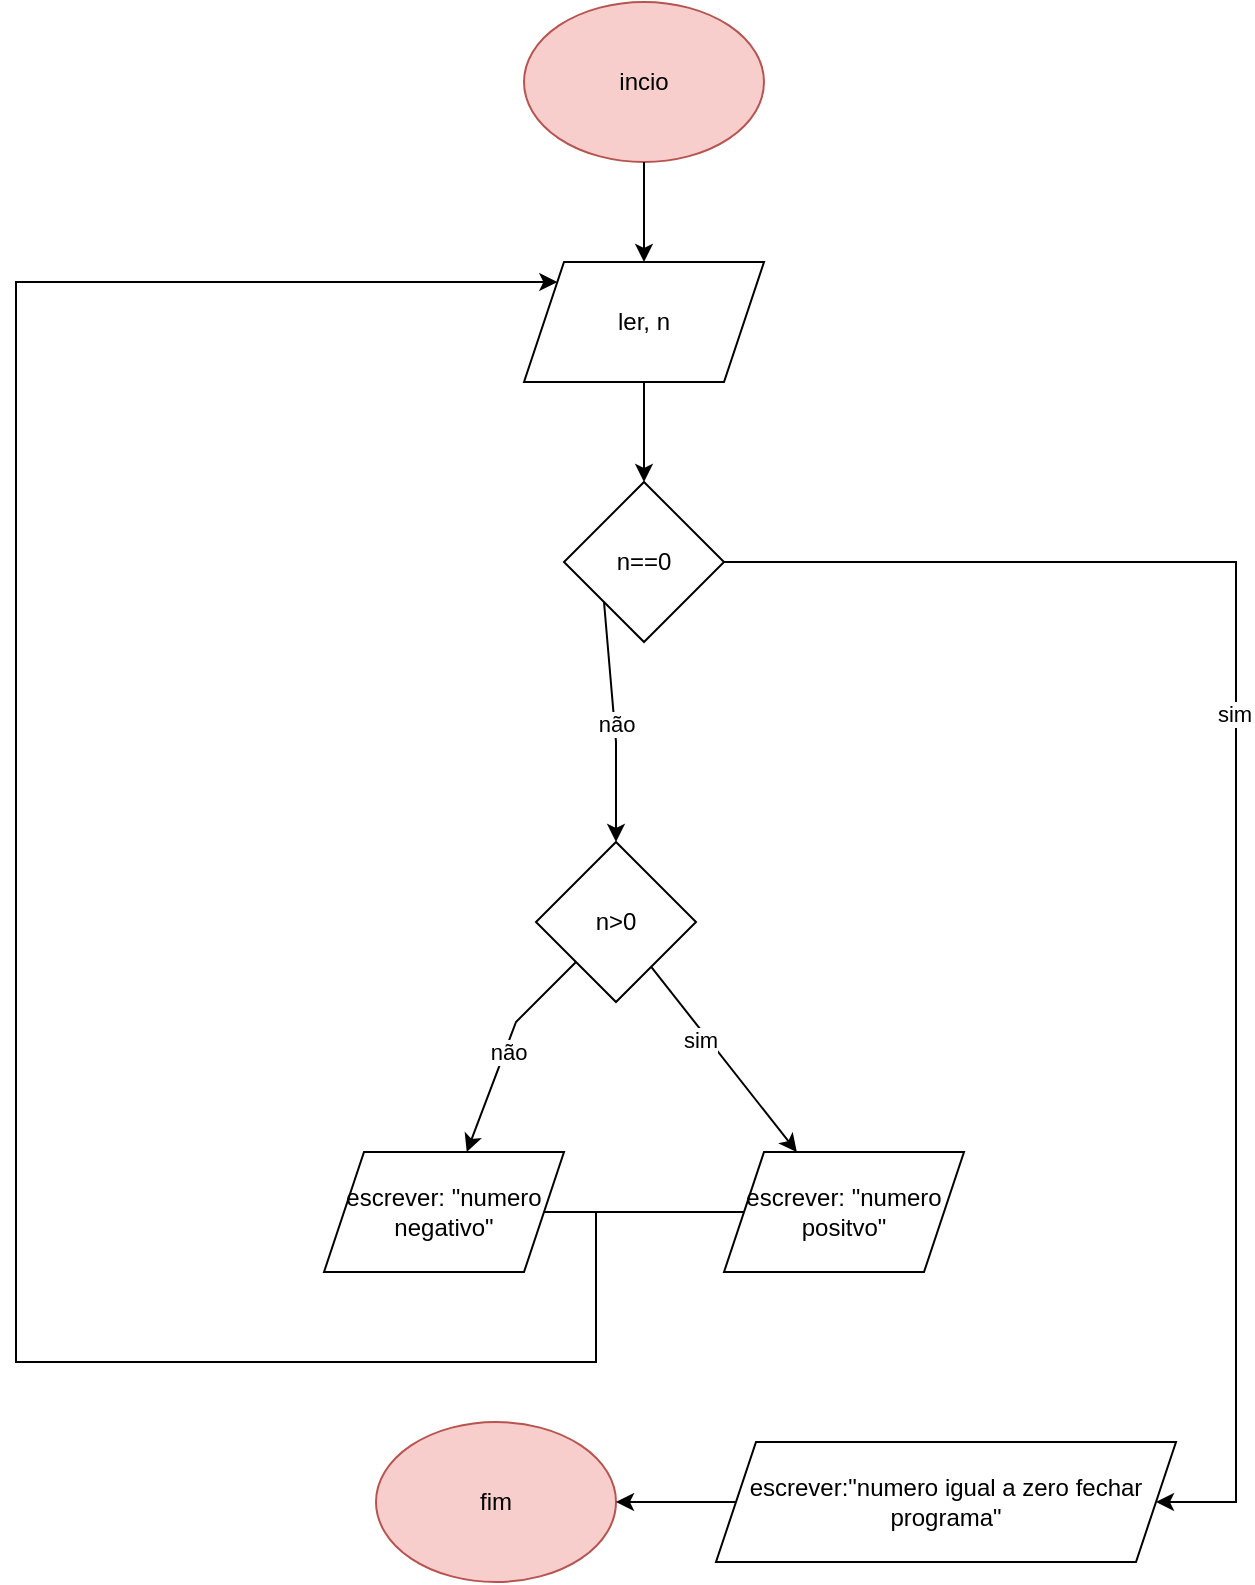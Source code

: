 <mxfile version="28.2.4">
  <diagram name="Página-1" id="WQuPz8MqfORhZxJELloB">
    <mxGraphModel dx="1442" dy="786" grid="1" gridSize="10" guides="1" tooltips="1" connect="1" arrows="1" fold="1" page="1" pageScale="1" pageWidth="827" pageHeight="1169" math="0" shadow="0">
      <root>
        <mxCell id="0" />
        <mxCell id="1" parent="0" />
        <mxCell id="r8Zv6hunY8uoPt3Wax16-78" value="incio" style="ellipse;whiteSpace=wrap;html=1;fillColor=#f8cecc;strokeColor=#b85450;" vertex="1" parent="1">
          <mxGeometry x="354" y="10" width="120" height="80" as="geometry" />
        </mxCell>
        <mxCell id="r8Zv6hunY8uoPt3Wax16-79" value="fim" style="ellipse;whiteSpace=wrap;html=1;fillColor=#f8cecc;strokeColor=#b85450;" vertex="1" parent="1">
          <mxGeometry x="280" y="720" width="120" height="80" as="geometry" />
        </mxCell>
        <mxCell id="r8Zv6hunY8uoPt3Wax16-80" value="ler, n" style="shape=parallelogram;perimeter=parallelogramPerimeter;whiteSpace=wrap;html=1;fixedSize=1;" vertex="1" parent="1">
          <mxGeometry x="354" y="140" width="120" height="60" as="geometry" />
        </mxCell>
        <mxCell id="r8Zv6hunY8uoPt3Wax16-81" value="" style="endArrow=classic;html=1;rounded=0;" edge="1" parent="1" source="r8Zv6hunY8uoPt3Wax16-78" target="r8Zv6hunY8uoPt3Wax16-80">
          <mxGeometry width="50" height="50" relative="1" as="geometry">
            <mxPoint x="410" y="130" as="sourcePoint" />
            <mxPoint x="460" y="80" as="targetPoint" />
          </mxGeometry>
        </mxCell>
        <mxCell id="r8Zv6hunY8uoPt3Wax16-82" value="n==0" style="rhombus;whiteSpace=wrap;html=1;" vertex="1" parent="1">
          <mxGeometry x="374" y="250" width="80" height="80" as="geometry" />
        </mxCell>
        <mxCell id="r8Zv6hunY8uoPt3Wax16-85" value="" style="endArrow=classic;html=1;rounded=0;exitX=0;exitY=1;exitDx=0;exitDy=0;" edge="1" parent="1" source="r8Zv6hunY8uoPt3Wax16-82" target="r8Zv6hunY8uoPt3Wax16-91">
          <mxGeometry width="50" height="50" relative="1" as="geometry">
            <mxPoint x="330" y="370" as="sourcePoint" />
            <mxPoint x="400" y="420" as="targetPoint" />
            <Array as="points">
              <mxPoint x="400" y="380" />
            </Array>
          </mxGeometry>
        </mxCell>
        <mxCell id="r8Zv6hunY8uoPt3Wax16-88" value="não" style="edgeLabel;html=1;align=center;verticalAlign=middle;resizable=0;points=[];" vertex="1" connectable="0" parent="r8Zv6hunY8uoPt3Wax16-85">
          <mxGeometry x="0.026" y="1" relative="1" as="geometry">
            <mxPoint as="offset" />
          </mxGeometry>
        </mxCell>
        <mxCell id="r8Zv6hunY8uoPt3Wax16-86" value="" style="endArrow=classic;html=1;rounded=0;" edge="1" parent="1" source="r8Zv6hunY8uoPt3Wax16-82" target="r8Zv6hunY8uoPt3Wax16-105">
          <mxGeometry width="50" height="50" relative="1" as="geometry">
            <mxPoint x="510" y="370" as="sourcePoint" />
            <mxPoint x="610" y="680" as="targetPoint" />
            <Array as="points">
              <mxPoint x="710" y="290" />
              <mxPoint x="710" y="760" />
            </Array>
          </mxGeometry>
        </mxCell>
        <mxCell id="r8Zv6hunY8uoPt3Wax16-87" value="sim" style="edgeLabel;html=1;align=center;verticalAlign=middle;resizable=0;points=[];" vertex="1" connectable="0" parent="r8Zv6hunY8uoPt3Wax16-86">
          <mxGeometry x="-0.134" y="-1" relative="1" as="geometry">
            <mxPoint as="offset" />
          </mxGeometry>
        </mxCell>
        <mxCell id="r8Zv6hunY8uoPt3Wax16-89" value="" style="endArrow=classic;html=1;rounded=0;" edge="1" parent="1" source="r8Zv6hunY8uoPt3Wax16-80" target="r8Zv6hunY8uoPt3Wax16-82">
          <mxGeometry width="50" height="50" relative="1" as="geometry">
            <mxPoint x="420" y="260" as="sourcePoint" />
            <mxPoint x="470" y="210" as="targetPoint" />
          </mxGeometry>
        </mxCell>
        <mxCell id="r8Zv6hunY8uoPt3Wax16-91" value="n&amp;gt;0" style="rhombus;whiteSpace=wrap;html=1;" vertex="1" parent="1">
          <mxGeometry x="360" y="430" width="80" height="80" as="geometry" />
        </mxCell>
        <mxCell id="r8Zv6hunY8uoPt3Wax16-92" value="" style="endArrow=classic;html=1;rounded=0;" edge="1" parent="1" source="r8Zv6hunY8uoPt3Wax16-91" target="r8Zv6hunY8uoPt3Wax16-95">
          <mxGeometry width="50" height="50" relative="1" as="geometry">
            <mxPoint x="383" y="490" as="sourcePoint" />
            <mxPoint x="320" y="570" as="targetPoint" />
            <Array as="points">
              <mxPoint x="350" y="520" />
            </Array>
          </mxGeometry>
        </mxCell>
        <mxCell id="r8Zv6hunY8uoPt3Wax16-93" value="não" style="edgeLabel;html=1;align=center;verticalAlign=middle;resizable=0;points=[];" vertex="1" connectable="0" parent="r8Zv6hunY8uoPt3Wax16-92">
          <mxGeometry x="0.026" y="1" relative="1" as="geometry">
            <mxPoint as="offset" />
          </mxGeometry>
        </mxCell>
        <mxCell id="r8Zv6hunY8uoPt3Wax16-95" value="escrever: &quot;numero&lt;div&gt;negativo&quot;&lt;/div&gt;" style="shape=parallelogram;perimeter=parallelogramPerimeter;whiteSpace=wrap;html=1;fixedSize=1;" vertex="1" parent="1">
          <mxGeometry x="254" y="585" width="120" height="60" as="geometry" />
        </mxCell>
        <mxCell id="r8Zv6hunY8uoPt3Wax16-101" style="edgeStyle=orthogonalEdgeStyle;rounded=0;orthogonalLoop=1;jettySize=auto;html=1;" edge="1" parent="1" source="r8Zv6hunY8uoPt3Wax16-96" target="r8Zv6hunY8uoPt3Wax16-80">
          <mxGeometry relative="1" as="geometry">
            <mxPoint x="150" y="150" as="targetPoint" />
            <Array as="points">
              <mxPoint x="390" y="615" />
              <mxPoint x="390" y="690" />
              <mxPoint x="100" y="690" />
              <mxPoint x="100" y="150" />
            </Array>
          </mxGeometry>
        </mxCell>
        <mxCell id="r8Zv6hunY8uoPt3Wax16-96" value="escrever: &quot;numero&lt;div&gt;positvo&quot;&lt;/div&gt;" style="shape=parallelogram;perimeter=parallelogramPerimeter;whiteSpace=wrap;html=1;fixedSize=1;" vertex="1" parent="1">
          <mxGeometry x="454" y="585" width="120" height="60" as="geometry" />
        </mxCell>
        <mxCell id="r8Zv6hunY8uoPt3Wax16-97" value="" style="endArrow=classic;html=1;rounded=0;" edge="1" parent="1" source="r8Zv6hunY8uoPt3Wax16-91" target="r8Zv6hunY8uoPt3Wax16-96">
          <mxGeometry width="50" height="50" relative="1" as="geometry">
            <mxPoint x="470" y="520" as="sourcePoint" />
            <mxPoint x="520" y="470" as="targetPoint" />
          </mxGeometry>
        </mxCell>
        <mxCell id="r8Zv6hunY8uoPt3Wax16-98" value="sim" style="edgeLabel;html=1;align=center;verticalAlign=middle;resizable=0;points=[];" vertex="1" connectable="0" parent="r8Zv6hunY8uoPt3Wax16-97">
          <mxGeometry x="-0.279" y="-4" relative="1" as="geometry">
            <mxPoint x="1" as="offset" />
          </mxGeometry>
        </mxCell>
        <mxCell id="r8Zv6hunY8uoPt3Wax16-103" value="" style="endArrow=none;html=1;rounded=0;" edge="1" parent="1" source="r8Zv6hunY8uoPt3Wax16-95">
          <mxGeometry width="50" height="50" relative="1" as="geometry">
            <mxPoint x="310" y="630" as="sourcePoint" />
            <mxPoint x="400" y="615" as="targetPoint" />
          </mxGeometry>
        </mxCell>
        <mxCell id="r8Zv6hunY8uoPt3Wax16-105" value="escrever:&quot;numero igual a zero fechar programa&quot;" style="shape=parallelogram;perimeter=parallelogramPerimeter;whiteSpace=wrap;html=1;fixedSize=1;" vertex="1" parent="1">
          <mxGeometry x="450" y="730" width="230" height="60" as="geometry" />
        </mxCell>
        <mxCell id="r8Zv6hunY8uoPt3Wax16-108" value="" style="endArrow=classic;html=1;rounded=0;" edge="1" parent="1" source="r8Zv6hunY8uoPt3Wax16-105" target="r8Zv6hunY8uoPt3Wax16-79">
          <mxGeometry width="50" height="50" relative="1" as="geometry">
            <mxPoint x="460" y="730" as="sourcePoint" />
            <mxPoint x="510" y="680" as="targetPoint" />
          </mxGeometry>
        </mxCell>
      </root>
    </mxGraphModel>
  </diagram>
</mxfile>
